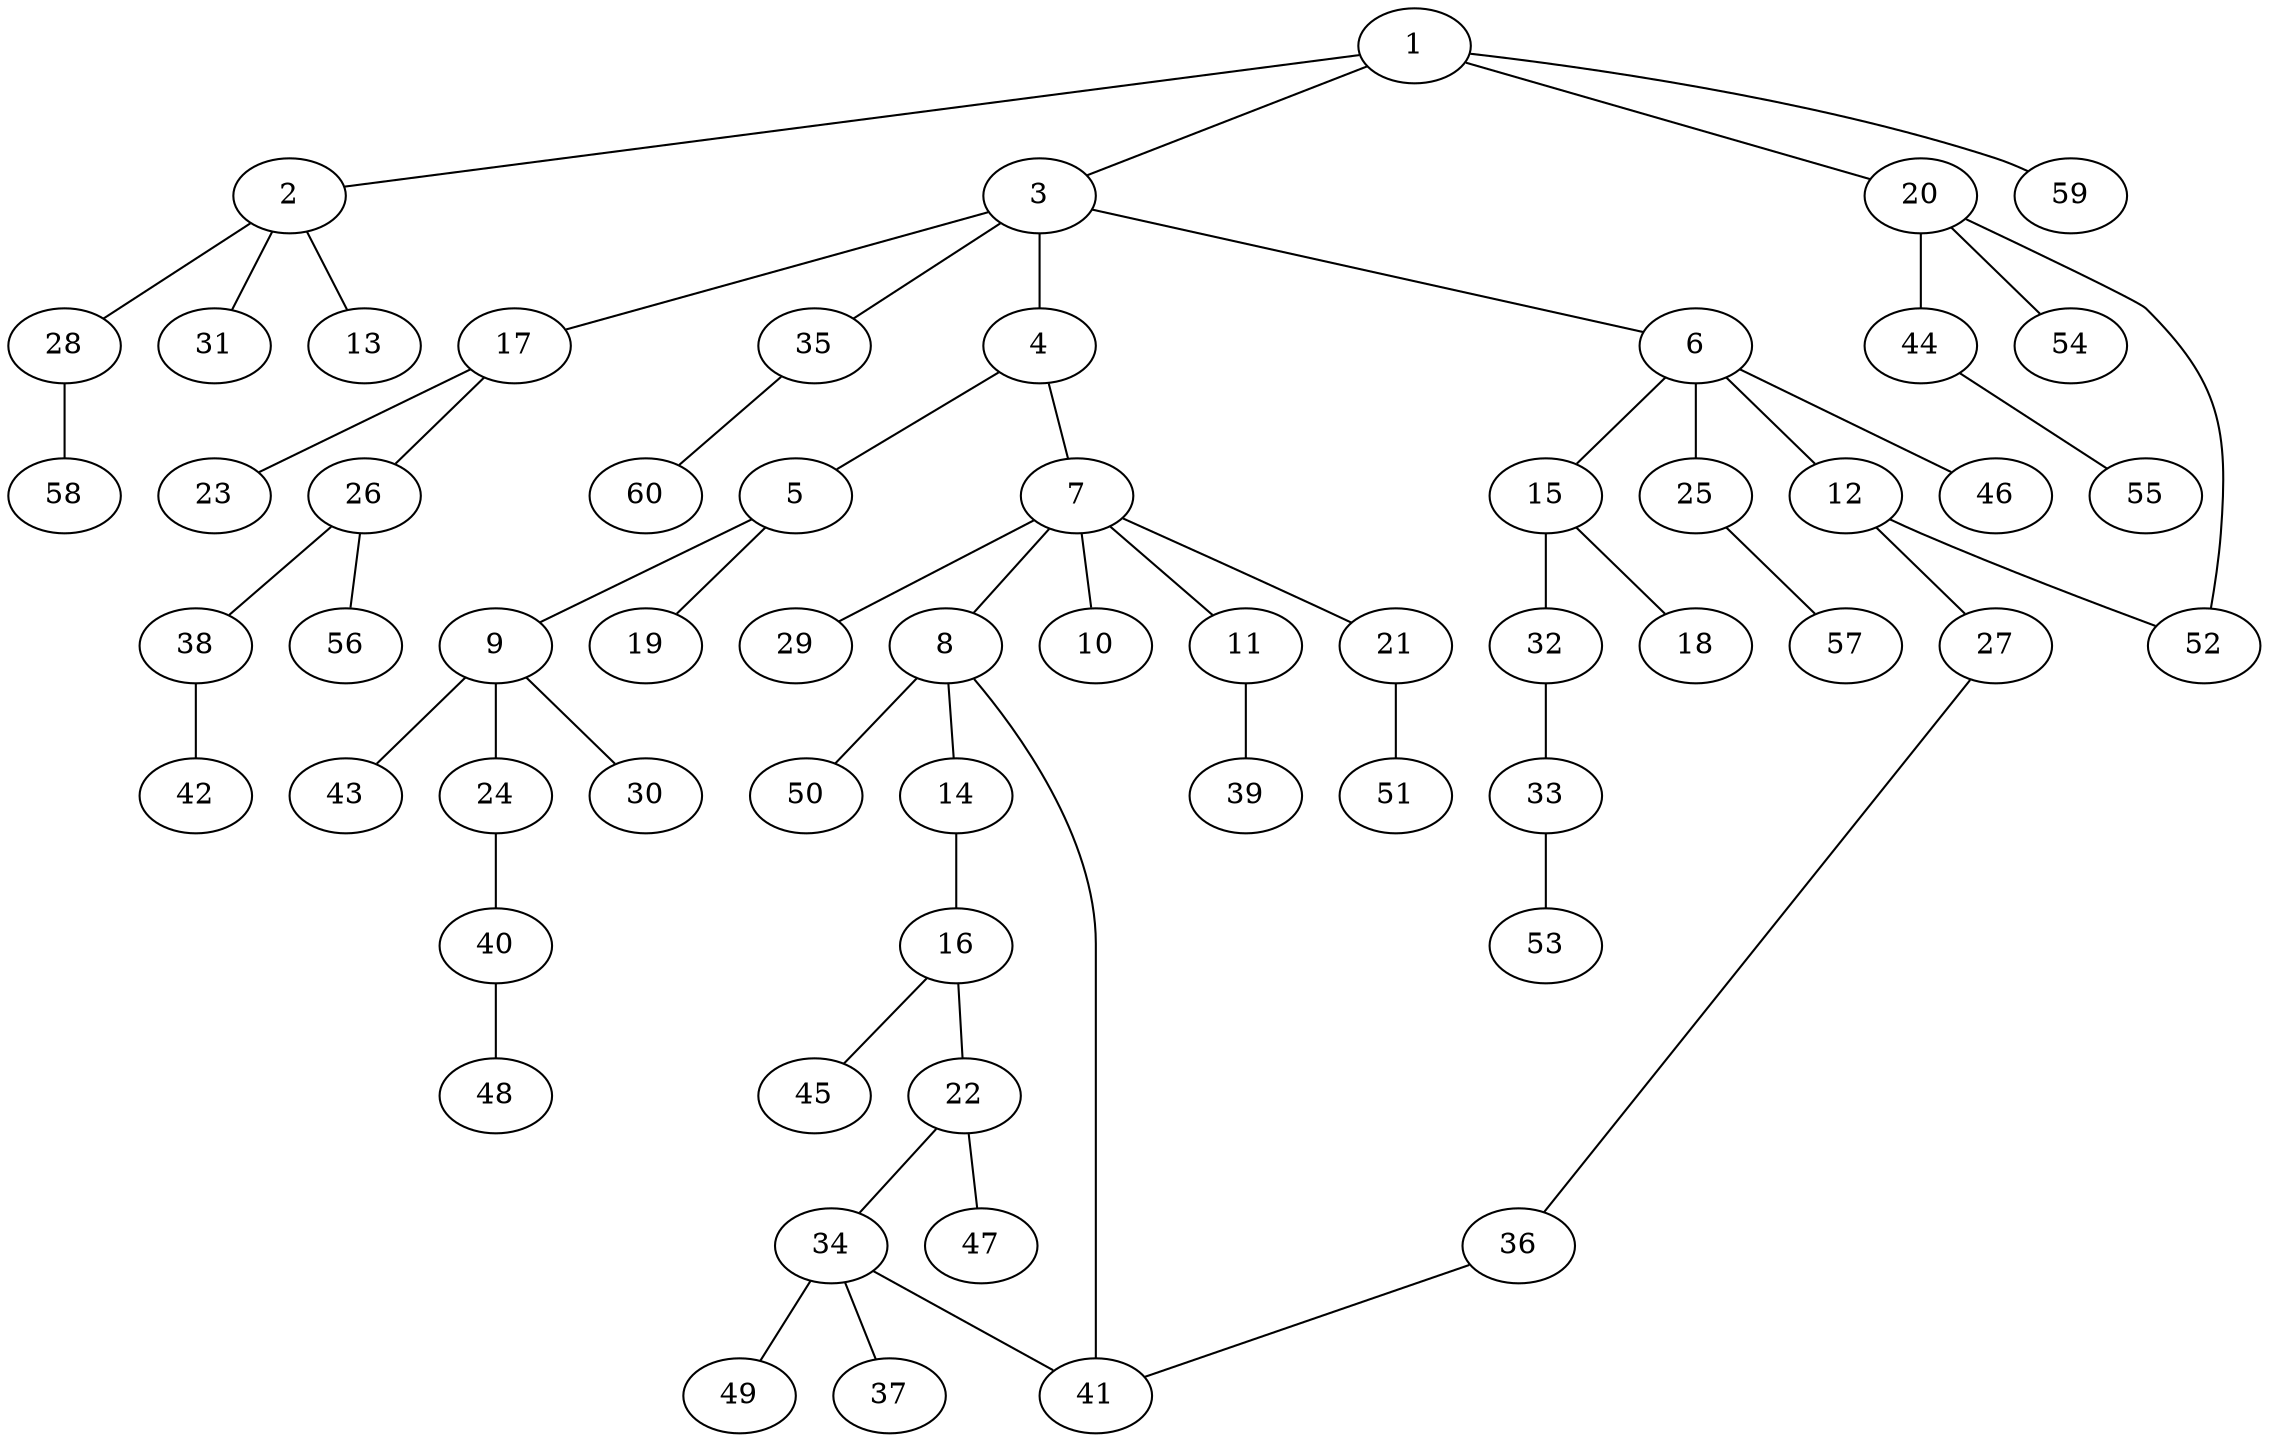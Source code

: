 graph graphname {1--2
1--3
1--20
1--59
2--13
2--28
2--31
3--4
3--6
3--17
3--35
4--5
4--7
5--9
5--19
6--12
6--15
6--25
6--46
7--8
7--10
7--11
7--21
7--29
8--14
8--41
8--50
9--24
9--30
9--43
11--39
12--27
12--52
14--16
15--18
15--32
16--22
16--45
17--23
17--26
20--44
20--52
20--54
21--51
22--34
22--47
24--40
25--57
26--38
26--56
27--36
28--58
32--33
33--53
34--37
34--41
34--49
35--60
36--41
38--42
40--48
44--55
}